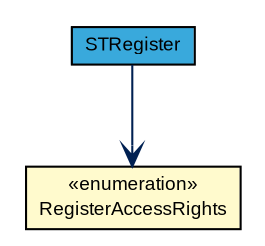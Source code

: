 #!/usr/local/bin/dot
#
# Class diagram 
# Generated by UMLGraph version R5_7_2-3-gee82a7 (http://www.umlgraph.org/)
#

digraph G {
	edge [fontname="arial",fontsize=10,labelfontname="arial",labelfontsize=10];
	node [fontname="arial",fontsize=10,shape=plaintext];
	nodesep=0.25;
	ranksep=0.5;
	// com.st.st25sdk.STRegister
	c43993 [label=<<table title="com.st.st25sdk.STRegister" border="0" cellborder="1" cellspacing="0" cellpadding="2" port="p" bgcolor="#39a9dc" href="./STRegister.html">
		<tr><td><table border="0" cellspacing="0" cellpadding="1">
<tr><td align="center" balign="center"> STRegister </td></tr>
		</table></td></tr>
		</table>>, URL="./STRegister.html", fontname="arial", fontcolor="black", fontsize=9.0];
	// com.st.st25sdk.STRegister.RegisterAccessRights
	c43996 [label=<<table title="com.st.st25sdk.STRegister.RegisterAccessRights" border="0" cellborder="1" cellspacing="0" cellpadding="2" port="p" bgcolor="lemonChiffon" href="./STRegister.RegisterAccessRights.html">
		<tr><td><table border="0" cellspacing="0" cellpadding="1">
<tr><td align="center" balign="center"> &#171;enumeration&#187; </td></tr>
<tr><td align="center" balign="center"> RegisterAccessRights </td></tr>
		</table></td></tr>
		</table>>, URL="./STRegister.RegisterAccessRights.html", fontname="arial", fontcolor="black", fontsize=9.0];
	// com.st.st25sdk.STRegister NAVASSOC com.st.st25sdk.STRegister.RegisterAccessRights
	c43993:p -> c43996:p [taillabel="", label="", headlabel="", fontname="arial", fontcolor="#002052", fontsize=10.0, color="#002052", arrowhead=open];
}

